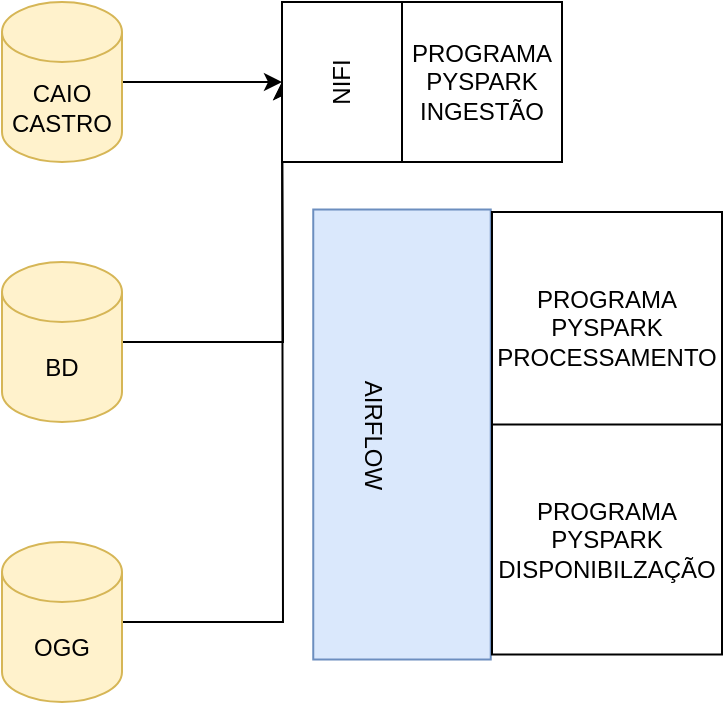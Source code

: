 <mxfile version="21.1.5" type="device">
  <diagram name="Page-1" id="KHzo2rlxWWHfTJpJSDzv">
    <mxGraphModel dx="1430" dy="521" grid="1" gridSize="10" guides="1" tooltips="1" connect="1" arrows="1" fold="1" page="1" pageScale="1" pageWidth="850" pageHeight="1100" math="0" shadow="0">
      <root>
        <mxCell id="0" />
        <mxCell id="1" parent="0" />
        <mxCell id="v1t3yCRXpP4GtscN666t-15" style="edgeStyle=orthogonalEdgeStyle;rounded=0;orthogonalLoop=1;jettySize=auto;html=1;" edge="1" parent="1" source="v1t3yCRXpP4GtscN666t-1" target="v1t3yCRXpP4GtscN666t-14">
          <mxGeometry relative="1" as="geometry" />
        </mxCell>
        <mxCell id="v1t3yCRXpP4GtscN666t-1" value="CAIO CASTRO" style="shape=cylinder3;whiteSpace=wrap;html=1;boundedLbl=1;backgroundOutline=1;size=15;fillColor=#fff2cc;strokeColor=#d6b656;" vertex="1" parent="1">
          <mxGeometry x="140" y="80" width="60" height="80" as="geometry" />
        </mxCell>
        <mxCell id="v1t3yCRXpP4GtscN666t-16" style="edgeStyle=orthogonalEdgeStyle;rounded=0;orthogonalLoop=1;jettySize=auto;html=1;" edge="1" parent="1" source="v1t3yCRXpP4GtscN666t-2">
          <mxGeometry relative="1" as="geometry">
            <mxPoint x="280" y="120" as="targetPoint" />
          </mxGeometry>
        </mxCell>
        <mxCell id="v1t3yCRXpP4GtscN666t-2" value="BD&lt;br&gt;" style="shape=cylinder3;whiteSpace=wrap;html=1;boundedLbl=1;backgroundOutline=1;size=15;fillColor=#fff2cc;strokeColor=#d6b656;" vertex="1" parent="1">
          <mxGeometry x="140" y="210" width="60" height="80" as="geometry" />
        </mxCell>
        <mxCell id="v1t3yCRXpP4GtscN666t-17" style="edgeStyle=orthogonalEdgeStyle;rounded=0;orthogonalLoop=1;jettySize=auto;html=1;" edge="1" parent="1" source="v1t3yCRXpP4GtscN666t-3">
          <mxGeometry relative="1" as="geometry">
            <mxPoint x="280" y="120" as="targetPoint" />
          </mxGeometry>
        </mxCell>
        <mxCell id="v1t3yCRXpP4GtscN666t-3" value="OGG" style="shape=cylinder3;whiteSpace=wrap;html=1;boundedLbl=1;backgroundOutline=1;size=15;fillColor=#fff2cc;strokeColor=#d6b656;" vertex="1" parent="1">
          <mxGeometry x="140" y="350" width="60" height="80" as="geometry" />
        </mxCell>
        <mxCell id="v1t3yCRXpP4GtscN666t-5" value="&lt;br&gt;&lt;br&gt;AIRFLOW" style="rounded=0;whiteSpace=wrap;html=1;rotation=90;fillColor=#dae8fc;strokeColor=#6c8ebf;" vertex="1" parent="1">
          <mxGeometry x="227.5" y="251.88" width="225" height="88.75" as="geometry" />
        </mxCell>
        <mxCell id="v1t3yCRXpP4GtscN666t-9" value="PROGRAMA&lt;br&gt;PYSPARK&lt;br&gt;INGESTÃO" style="whiteSpace=wrap;html=1;aspect=fixed;" vertex="1" parent="1">
          <mxGeometry x="340" y="80" width="80" height="80" as="geometry" />
        </mxCell>
        <mxCell id="v1t3yCRXpP4GtscN666t-10" value="PROGRAMA&lt;br&gt;PYSPARK&lt;br&gt;PROCESSAMENTO&lt;br&gt;" style="whiteSpace=wrap;html=1;aspect=fixed;" vertex="1" parent="1">
          <mxGeometry x="385" y="185" width="115" height="115" as="geometry" />
        </mxCell>
        <mxCell id="v1t3yCRXpP4GtscN666t-11" value="PROGRAMA&lt;br&gt;PYSPARK&lt;br&gt;DISPONIBILZAÇÃO" style="whiteSpace=wrap;html=1;aspect=fixed;" vertex="1" parent="1">
          <mxGeometry x="385" y="291.25" width="115" height="115" as="geometry" />
        </mxCell>
        <mxCell id="v1t3yCRXpP4GtscN666t-14" value="NIFI" style="rounded=0;whiteSpace=wrap;html=1;rotation=-90;" vertex="1" parent="1">
          <mxGeometry x="270" y="90" width="80" height="60" as="geometry" />
        </mxCell>
      </root>
    </mxGraphModel>
  </diagram>
</mxfile>

